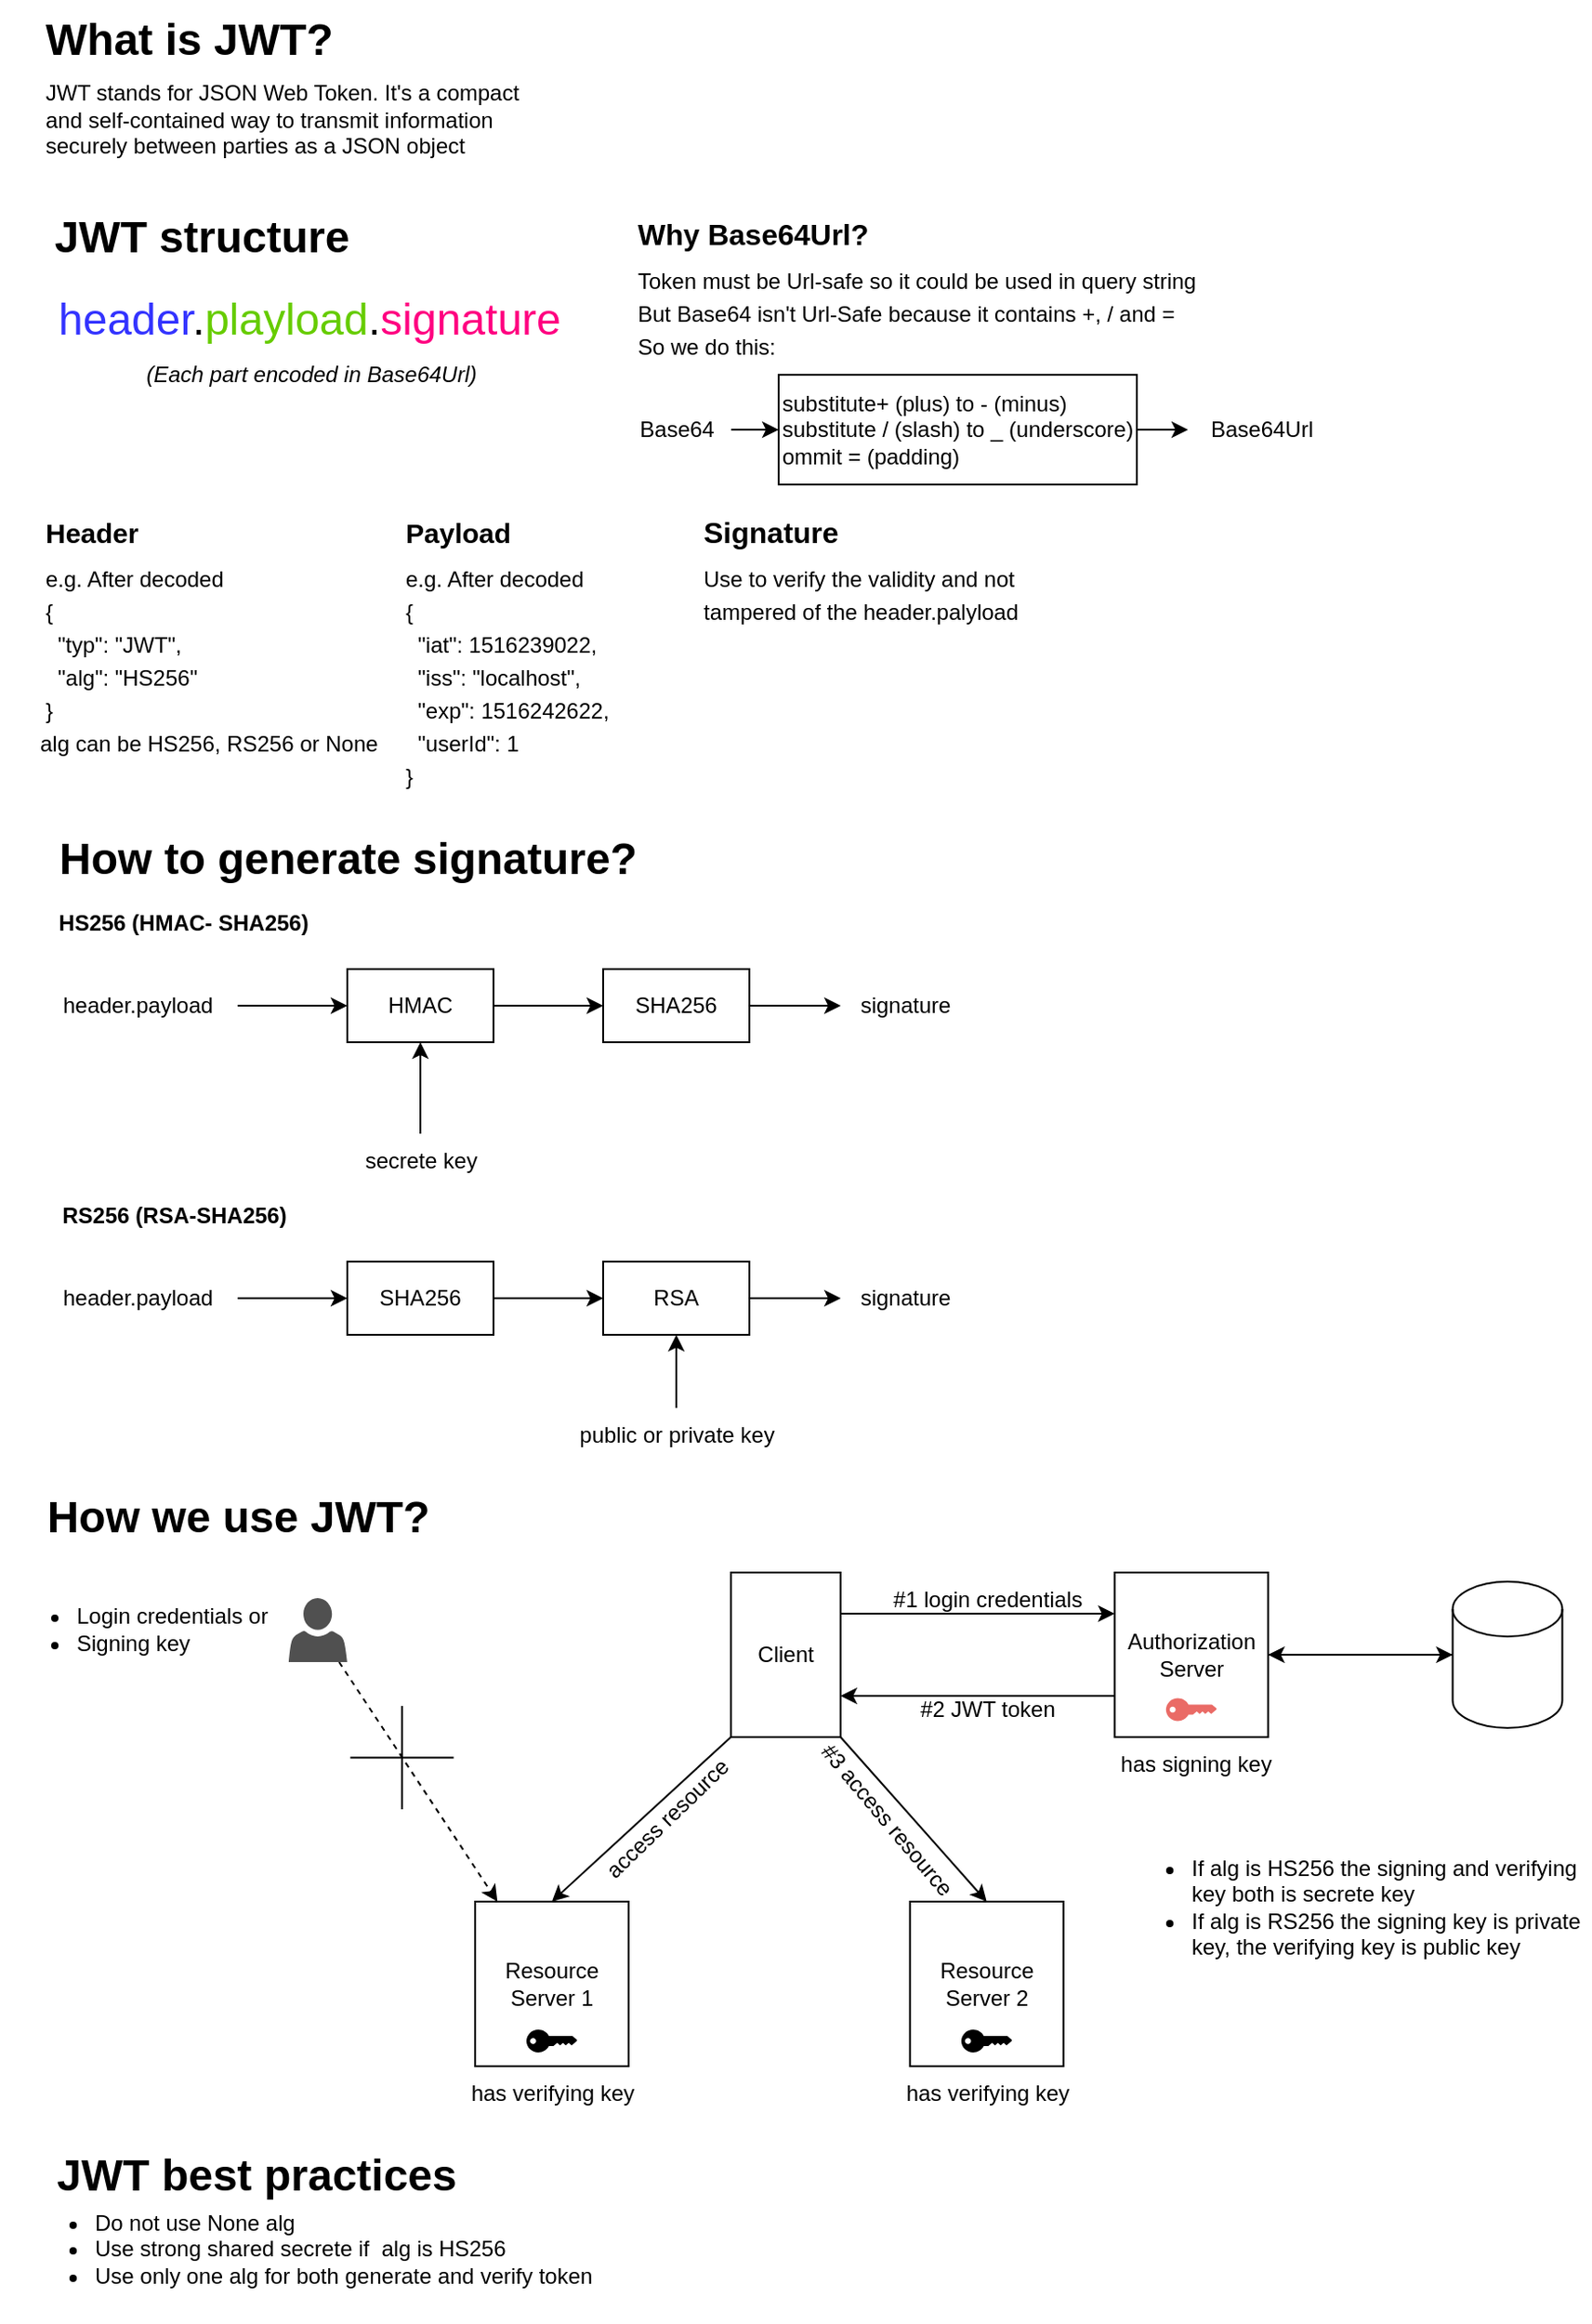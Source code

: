<mxfile version="22.1.18" type="device">
  <diagram name="Trang-1" id="9uzFGMzKgci4obDx8BbH">
    <mxGraphModel dx="2261" dy="780" grid="1" gridSize="10" guides="1" tooltips="1" connect="1" arrows="1" fold="1" page="1" pageScale="1" pageWidth="827" pageHeight="1169" math="0" shadow="0">
      <root>
        <mxCell id="0" />
        <mxCell id="1" parent="0" />
        <mxCell id="7FaNyb0Msy0RDPHE5Png-1" value="&lt;h1 style=&quot;line-height: 50%;&quot;&gt;What is JWT?&lt;/h1&gt;JWT stands for JSON Web Token. It&#39;s a compact and self-contained way to transmit information securely between parties as a JSON object" style="text;html=1;strokeColor=none;fillColor=none;spacing=5;spacingTop=-20;whiteSpace=wrap;overflow=hidden;rounded=0;" vertex="1" parent="1">
          <mxGeometry x="-640" y="20" width="270" height="80" as="geometry" />
        </mxCell>
        <mxCell id="7FaNyb0Msy0RDPHE5Png-3" value="&lt;font color=&quot;#3333ff&quot; style=&quot;font-size: 24px;&quot;&gt;header&lt;/font&gt;.&lt;font color=&quot;#66cc00&quot; style=&quot;font-size: 24px;&quot;&gt;playload&lt;/font&gt;.&lt;font color=&quot;#ff0080&quot; style=&quot;font-size: 24px;&quot;&gt;signature&lt;/font&gt;" style="text;html=1;strokeColor=none;fillColor=none;align=left;verticalAlign=middle;whiteSpace=wrap;rounded=0;fontSize=24;" vertex="1" parent="1">
          <mxGeometry x="-630" y="170" width="280" height="30" as="geometry" />
        </mxCell>
        <mxCell id="7FaNyb0Msy0RDPHE5Png-81" value="&lt;i&gt;(Each part encoded in Base64Url)&lt;/i&gt;" style="text;html=1;align=center;verticalAlign=middle;resizable=0;points=[];autosize=1;strokeColor=none;fillColor=none;" vertex="1" parent="1">
          <mxGeometry x="-590" y="200" width="200" height="30" as="geometry" />
        </mxCell>
        <mxCell id="7FaNyb0Msy0RDPHE5Png-92" value="" style="group" vertex="1" connectable="0" parent="1">
          <mxGeometry x="-320" y="120" width="390" height="155" as="geometry" />
        </mxCell>
        <mxCell id="7FaNyb0Msy0RDPHE5Png-5" value="Base64" style="text;html=1;align=center;verticalAlign=middle;resizable=0;points=[];autosize=1;strokeColor=none;fillColor=none;spacing=0;" vertex="1" parent="7FaNyb0Msy0RDPHE5Png-92">
          <mxGeometry y="115" width="60" height="20" as="geometry" />
        </mxCell>
        <mxCell id="7FaNyb0Msy0RDPHE5Png-6" value="&lt;div style=&quot;&quot;&gt;&lt;span style=&quot;background-color: initial;&quot;&gt;substitute+ (plus) to - (minus)&lt;/span&gt;&lt;/div&gt;&lt;div style=&quot;&quot;&gt;&lt;span style=&quot;background-color: initial;&quot;&gt;substitute / (slash) to _ (underscore)&lt;/span&gt;&lt;/div&gt;&lt;div style=&quot;&quot;&gt;&lt;span style=&quot;background-color: initial;&quot;&gt;ommit = (padding)&lt;/span&gt;&lt;/div&gt;" style="whiteSpace=wrap;html=1;align=left;" vertex="1" parent="7FaNyb0Msy0RDPHE5Png-92">
          <mxGeometry x="86" y="95" width="196" height="60" as="geometry" />
        </mxCell>
        <mxCell id="7FaNyb0Msy0RDPHE5Png-8" style="edgeStyle=orthogonalEdgeStyle;rounded=0;orthogonalLoop=1;jettySize=auto;html=1;" edge="1" parent="7FaNyb0Msy0RDPHE5Png-92" source="7FaNyb0Msy0RDPHE5Png-5" target="7FaNyb0Msy0RDPHE5Png-6">
          <mxGeometry relative="1" as="geometry" />
        </mxCell>
        <mxCell id="7FaNyb0Msy0RDPHE5Png-7" value="Base64Url" style="text;html=1;align=center;verticalAlign=middle;resizable=0;points=[];autosize=1;strokeColor=none;fillColor=none;spacing=0;" vertex="1" parent="7FaNyb0Msy0RDPHE5Png-92">
          <mxGeometry x="310" y="115" width="80" height="20" as="geometry" />
        </mxCell>
        <mxCell id="7FaNyb0Msy0RDPHE5Png-9" style="edgeStyle=orthogonalEdgeStyle;rounded=0;orthogonalLoop=1;jettySize=auto;html=1;" edge="1" parent="7FaNyb0Msy0RDPHE5Png-92" source="7FaNyb0Msy0RDPHE5Png-6" target="7FaNyb0Msy0RDPHE5Png-7">
          <mxGeometry relative="1" as="geometry" />
        </mxCell>
        <mxCell id="7FaNyb0Msy0RDPHE5Png-11" value="&lt;h1 style=&quot;line-height: 50%;&quot;&gt;&lt;font style=&quot;font-size: 16px;&quot;&gt;Why Base64Url?&lt;/font&gt;&lt;/h1&gt;&lt;p style=&quot;line-height: 50%;&quot;&gt;Token must be Url-safe so it could be used in query string&lt;/p&gt;&lt;p style=&quot;line-height: 50%;&quot;&gt;&lt;span style=&quot;background-color: initial;&quot;&gt;But Base64 isn&#39;t Url-Safe because it contains +, / and =&lt;/span&gt;&lt;/p&gt;&lt;p style=&quot;line-height: 50%;&quot;&gt;&lt;span style=&quot;background-color: initial;&quot;&gt;So we do this:&lt;/span&gt;&lt;/p&gt;" style="text;html=1;strokeColor=none;fillColor=none;spacing=9;spacingTop=-20;whiteSpace=wrap;overflow=hidden;rounded=0;" vertex="1" parent="7FaNyb0Msy0RDPHE5Png-92">
          <mxGeometry width="350" height="90" as="geometry" />
        </mxCell>
        <mxCell id="7FaNyb0Msy0RDPHE5Png-93" value="JWT structure" style="text;html=1;align=center;verticalAlign=middle;resizable=0;points=[];autosize=1;strokeColor=none;fillColor=none;fontSize=24;fontStyle=1" vertex="1" parent="1">
          <mxGeometry x="-640" y="120" width="180" height="40" as="geometry" />
        </mxCell>
        <mxCell id="7FaNyb0Msy0RDPHE5Png-95" value="" style="group" vertex="1" connectable="0" parent="1">
          <mxGeometry x="-640" y="280" width="550" height="167" as="geometry" />
        </mxCell>
        <mxCell id="7FaNyb0Msy0RDPHE5Png-87" value="&lt;h1 style=&quot;line-height: 50%;&quot;&gt;&lt;font style=&quot;font-size: 15px;&quot;&gt;Payload&lt;/font&gt;&lt;/h1&gt;&lt;p style=&quot;line-height: 50%;&quot;&gt;e.g. After decoded&lt;/p&gt;&lt;p style=&quot;line-height: 50%;&quot;&gt;{&lt;/p&gt;&lt;p style=&quot;line-height: 50%;&quot;&gt;&amp;nbsp; &quot;iat&quot;: 1516239022,&lt;/p&gt;&lt;p style=&quot;line-height: 50%;&quot;&gt;&amp;nbsp; &quot;iss&quot;: &quot;localhost&quot;,&lt;/p&gt;&lt;p style=&quot;line-height: 50%;&quot;&gt;&amp;nbsp; &quot;exp&quot;: 1516242622,&lt;/p&gt;&lt;p style=&quot;line-height: 50%;&quot;&gt;&amp;nbsp; &quot;userId&quot;: 1&lt;/p&gt;&lt;p style=&quot;line-height: 50%;&quot;&gt;}&lt;/p&gt;" style="text;html=1;strokeColor=none;fillColor=none;spacing=5;spacingTop=-20;whiteSpace=wrap;overflow=hidden;rounded=0;" vertex="1" parent="7FaNyb0Msy0RDPHE5Png-95">
          <mxGeometry x="197" y="7" width="163" height="160" as="geometry" />
        </mxCell>
        <mxCell id="7FaNyb0Msy0RDPHE5Png-91" value="&lt;h1 style=&quot;line-height: 50%;&quot;&gt;&lt;font style=&quot;font-size: 16px;&quot;&gt;Signature&lt;/font&gt;&lt;/h1&gt;&lt;p style=&quot;line-height: 50%;&quot;&gt;Use to verify the validity and not&lt;/p&gt;&lt;p style=&quot;line-height: 50%;&quot;&gt;tampered of the header.palyload&lt;/p&gt;" style="text;html=1;strokeColor=none;fillColor=none;spacing=5;spacingTop=-20;whiteSpace=wrap;overflow=hidden;rounded=0;" vertex="1" parent="7FaNyb0Msy0RDPHE5Png-95">
          <mxGeometry x="360" y="7" width="190" height="90" as="geometry" />
        </mxCell>
        <mxCell id="7FaNyb0Msy0RDPHE5Png-94" value="" style="group" vertex="1" connectable="0" parent="7FaNyb0Msy0RDPHE5Png-95">
          <mxGeometry y="7" width="190" height="145" as="geometry" />
        </mxCell>
        <mxCell id="7FaNyb0Msy0RDPHE5Png-83" value="&lt;h1 style=&quot;line-height: 50%;&quot;&gt;&lt;font style=&quot;font-size: 15px;&quot;&gt;Header&lt;/font&gt;&lt;/h1&gt;&lt;p style=&quot;line-height: 50%;&quot;&gt;e.g. After decoded&lt;/p&gt;&lt;p style=&quot;line-height: 50%;&quot;&gt;{&lt;/p&gt;&lt;p style=&quot;line-height: 50%;&quot;&gt;&amp;nbsp; &quot;typ&quot;: &quot;JWT&quot;,&lt;/p&gt;&lt;p style=&quot;line-height: 50%;&quot;&gt;&amp;nbsp; &quot;alg&quot;: &quot;HS256&quot;&lt;/p&gt;&lt;p style=&quot;line-height: 50%;&quot;&gt;}&lt;/p&gt;" style="text;html=1;strokeColor=none;fillColor=none;spacing=5;spacingTop=-20;whiteSpace=wrap;overflow=hidden;rounded=0;" vertex="1" parent="7FaNyb0Msy0RDPHE5Png-94">
          <mxGeometry width="190" height="120" as="geometry" />
        </mxCell>
        <mxCell id="7FaNyb0Msy0RDPHE5Png-86" value="alg can be HS256, RS256 or None" style="text;html=1;strokeColor=none;fillColor=none;align=left;verticalAlign=middle;whiteSpace=wrap;rounded=0;" vertex="1" parent="7FaNyb0Msy0RDPHE5Png-94">
          <mxGeometry y="115" width="190" height="30" as="geometry" />
        </mxCell>
        <mxCell id="7FaNyb0Msy0RDPHE5Png-110" value="" style="group" vertex="1" connectable="0" parent="1">
          <mxGeometry x="-660" y="820" width="870" height="350" as="geometry" />
        </mxCell>
        <mxCell id="7FaNyb0Msy0RDPHE5Png-78" value="" style="group" vertex="1" connectable="0" parent="7FaNyb0Msy0RDPHE5Png-110">
          <mxGeometry y="50" width="870" height="300" as="geometry" />
        </mxCell>
        <mxCell id="7FaNyb0Msy0RDPHE5Png-13" value="" style="shape=cylinder3;whiteSpace=wrap;html=1;boundedLbl=1;backgroundOutline=1;size=15;" vertex="1" parent="7FaNyb0Msy0RDPHE5Png-78">
          <mxGeometry x="794.772" y="5" width="59.983" height="80" as="geometry" />
        </mxCell>
        <mxCell id="7FaNyb0Msy0RDPHE5Png-70" style="rounded=0;orthogonalLoop=1;jettySize=auto;html=1;exitX=0;exitY=1;exitDx=0;exitDy=0;targetPerimeterSpacing=6;sourcePerimeterSpacing=6;" edge="1" parent="7FaNyb0Msy0RDPHE5Png-78" source="7FaNyb0Msy0RDPHE5Png-17">
          <mxGeometry relative="1" as="geometry">
            <mxPoint x="337.903" y="68.75" as="sourcePoint" />
            <mxPoint x="301.913" y="180" as="targetPoint" />
          </mxGeometry>
        </mxCell>
        <mxCell id="7FaNyb0Msy0RDPHE5Png-17" value="Client" style="whiteSpace=wrap;html=1;" vertex="1" parent="7FaNyb0Msy0RDPHE5Png-78">
          <mxGeometry x="399.885" width="59.983" height="90" as="geometry" />
        </mxCell>
        <mxCell id="7FaNyb0Msy0RDPHE5Png-19" style="edgeStyle=orthogonalEdgeStyle;rounded=0;orthogonalLoop=1;jettySize=auto;html=1;exitX=1;exitY=0.5;exitDx=0;exitDy=0;" edge="1" parent="7FaNyb0Msy0RDPHE5Png-78" source="7FaNyb0Msy0RDPHE5Png-18" target="7FaNyb0Msy0RDPHE5Png-13">
          <mxGeometry relative="1" as="geometry" />
        </mxCell>
        <mxCell id="7FaNyb0Msy0RDPHE5Png-23" style="edgeStyle=orthogonalEdgeStyle;rounded=0;orthogonalLoop=1;jettySize=auto;html=1;exitX=0;exitY=0.75;exitDx=0;exitDy=0;entryX=1;entryY=0.75;entryDx=0;entryDy=0;" edge="1" parent="7FaNyb0Msy0RDPHE5Png-78" source="7FaNyb0Msy0RDPHE5Png-18" target="7FaNyb0Msy0RDPHE5Png-17">
          <mxGeometry relative="1" as="geometry" />
        </mxCell>
        <mxCell id="7FaNyb0Msy0RDPHE5Png-18" value="Authorization Server" style="whiteSpace=wrap;html=1;" vertex="1" parent="7FaNyb0Msy0RDPHE5Png-78">
          <mxGeometry x="609.825" width="83.976" height="90" as="geometry" />
        </mxCell>
        <mxCell id="7FaNyb0Msy0RDPHE5Png-20" style="edgeStyle=orthogonalEdgeStyle;rounded=0;orthogonalLoop=1;jettySize=auto;html=1;entryX=1;entryY=0.5;entryDx=0;entryDy=0;" edge="1" parent="7FaNyb0Msy0RDPHE5Png-78" source="7FaNyb0Msy0RDPHE5Png-13" target="7FaNyb0Msy0RDPHE5Png-18">
          <mxGeometry relative="1" as="geometry" />
        </mxCell>
        <mxCell id="7FaNyb0Msy0RDPHE5Png-21" style="edgeStyle=orthogonalEdgeStyle;rounded=0;orthogonalLoop=1;jettySize=auto;html=1;exitX=1;exitY=0.25;exitDx=0;exitDy=0;entryX=0;entryY=0.25;entryDx=0;entryDy=0;" edge="1" parent="7FaNyb0Msy0RDPHE5Png-78" source="7FaNyb0Msy0RDPHE5Png-17" target="7FaNyb0Msy0RDPHE5Png-18">
          <mxGeometry relative="1" as="geometry" />
        </mxCell>
        <mxCell id="7FaNyb0Msy0RDPHE5Png-22" value="#1 login credentials" style="text;html=1;align=center;verticalAlign=middle;resizable=0;points=[];autosize=1;strokeColor=none;fillColor=none;" vertex="1" parent="7FaNyb0Msy0RDPHE5Png-78">
          <mxGeometry x="474.864" width="130" height="30" as="geometry" />
        </mxCell>
        <mxCell id="7FaNyb0Msy0RDPHE5Png-26" value="#2 JWT token" style="text;html=1;align=center;verticalAlign=middle;resizable=0;points=[];autosize=1;strokeColor=none;fillColor=none;" vertex="1" parent="7FaNyb0Msy0RDPHE5Png-78">
          <mxGeometry x="489.859" y="60" width="100" height="30" as="geometry" />
        </mxCell>
        <mxCell id="7FaNyb0Msy0RDPHE5Png-28" value="Resource&lt;br&gt;Server 2" style="whiteSpace=wrap;html=1;" vertex="1" parent="7FaNyb0Msy0RDPHE5Png-78">
          <mxGeometry x="497.857" y="180" width="83.976" height="90" as="geometry" />
        </mxCell>
        <mxCell id="7FaNyb0Msy0RDPHE5Png-69" style="rounded=0;orthogonalLoop=1;jettySize=auto;html=1;exitX=1;exitY=1;exitDx=0;exitDy=0;entryX=0.5;entryY=0;entryDx=0;entryDy=0;" edge="1" parent="7FaNyb0Msy0RDPHE5Png-78" source="7FaNyb0Msy0RDPHE5Png-17" target="7FaNyb0Msy0RDPHE5Png-28">
          <mxGeometry relative="1" as="geometry">
            <mxPoint x="474.864" y="81.25" as="sourcePoint" />
            <mxPoint x="528.182" y="171.25" as="targetPoint" />
          </mxGeometry>
        </mxCell>
        <mxCell id="7FaNyb0Msy0RDPHE5Png-29" value="Resource&lt;br&gt;Server 1" style="whiteSpace=wrap;html=1;" vertex="1" parent="7FaNyb0Msy0RDPHE5Png-78">
          <mxGeometry x="259.925" y="180" width="83.976" height="90" as="geometry" />
        </mxCell>
        <mxCell id="7FaNyb0Msy0RDPHE5Png-36" value="" style="points=[[0,0.5,0],[0.24,0,0],[0.5,0.28,0],[0.995,0.475,0],[0.5,0.72,0],[0.24,1,0]];verticalLabelPosition=bottom;sketch=0;html=1;verticalAlign=top;aspect=fixed;align=center;pointerEvents=1;shape=mxgraph.cisco19.key;fillColor=#000000;strokeColor=none;" vertex="1" parent="7FaNyb0Msy0RDPHE5Png-78">
          <mxGeometry x="288.027" y="250" width="27.772" height="12.496" as="geometry" />
        </mxCell>
        <mxCell id="7FaNyb0Msy0RDPHE5Png-37" value="" style="points=[[0,0.5,0],[0.24,0,0],[0.5,0.28,0],[0.995,0.475,0],[0.5,0.72,0],[0.24,1,0]];verticalLabelPosition=bottom;sketch=0;html=1;verticalAlign=top;aspect=fixed;align=center;pointerEvents=1;shape=mxgraph.cisco19.key;fillColor=#000000;strokeColor=none;" vertex="1" parent="7FaNyb0Msy0RDPHE5Png-78">
          <mxGeometry x="525.959" y="250" width="27.772" height="12.496" as="geometry" />
        </mxCell>
        <mxCell id="7FaNyb0Msy0RDPHE5Png-38" value="" style="points=[[0,0.5,0],[0.24,0,0],[0.5,0.28,0],[0.995,0.475,0],[0.5,0.72,0],[0.24,1,0]];verticalLabelPosition=bottom;sketch=0;html=1;verticalAlign=top;aspect=fixed;align=center;pointerEvents=1;shape=mxgraph.cisco19.key;fillColor=#EA6B66;strokeColor=none;" vertex="1" parent="7FaNyb0Msy0RDPHE5Png-78">
          <mxGeometry x="637.927" y="68.75" width="27.772" height="12.496" as="geometry" />
        </mxCell>
        <mxCell id="7FaNyb0Msy0RDPHE5Png-40" value="has signing key" style="text;html=1;align=center;verticalAlign=middle;resizable=0;points=[];autosize=1;strokeColor=none;fillColor=none;" vertex="1" parent="7FaNyb0Msy0RDPHE5Png-78">
          <mxGeometry x="598.828" y="90" width="110" height="30" as="geometry" />
        </mxCell>
        <mxCell id="7FaNyb0Msy0RDPHE5Png-41" value="has verifying key" style="text;html=1;align=center;verticalAlign=middle;resizable=0;points=[];autosize=1;strokeColor=none;fillColor=none;" vertex="1" parent="7FaNyb0Msy0RDPHE5Png-78">
          <mxGeometry x="484.861" y="270" width="110" height="30" as="geometry" />
        </mxCell>
        <mxCell id="7FaNyb0Msy0RDPHE5Png-42" value="has verifying key" style="text;html=1;align=center;verticalAlign=middle;resizable=0;points=[];autosize=1;strokeColor=none;fillColor=none;" vertex="1" parent="7FaNyb0Msy0RDPHE5Png-78">
          <mxGeometry x="246.929" y="270" width="110" height="30" as="geometry" />
        </mxCell>
        <mxCell id="7FaNyb0Msy0RDPHE5Png-43" value="&lt;ul&gt;&lt;li&gt;If alg is HS256 the signing and verifying key both is secrete key&lt;/li&gt;&lt;li&gt;If alg is RS256 the signing key is private key, the verifying key is public key&lt;br&gt;&lt;/li&gt;&lt;/ul&gt;" style="text;strokeColor=none;fillColor=none;html=1;whiteSpace=wrap;verticalAlign=middle;overflow=hidden;" vertex="1" parent="7FaNyb0Msy0RDPHE5Png-78">
          <mxGeometry x="609.825" y="140" width="260.175" height="85" as="geometry" />
        </mxCell>
        <mxCell id="7FaNyb0Msy0RDPHE5Png-71" value="access resource" style="text;html=1;align=center;verticalAlign=middle;resizable=0;points=[];autosize=1;strokeColor=none;fillColor=none;rotation=316;" vertex="1" parent="7FaNyb0Msy0RDPHE5Png-78">
          <mxGeometry x="309.911" y="120" width="110" height="30" as="geometry" />
        </mxCell>
        <mxCell id="7FaNyb0Msy0RDPHE5Png-72" value="#3 access resource" style="text;html=1;align=center;verticalAlign=middle;resizable=0;points=[];autosize=1;strokeColor=none;fillColor=none;rotation=50;" vertex="1" parent="7FaNyb0Msy0RDPHE5Png-78">
          <mxGeometry x="419.876" y="120" width="130" height="30" as="geometry" />
        </mxCell>
        <mxCell id="7FaNyb0Msy0RDPHE5Png-76" style="rounded=0;orthogonalLoop=1;jettySize=auto;html=1;startSize=6;sourcePerimeterSpacing=0;targetPerimeterSpacing=0;dashed=1;" edge="1" parent="7FaNyb0Msy0RDPHE5Png-78" source="7FaNyb0Msy0RDPHE5Png-15" target="7FaNyb0Msy0RDPHE5Png-29">
          <mxGeometry relative="1" as="geometry" />
        </mxCell>
        <mxCell id="7FaNyb0Msy0RDPHE5Png-15" value="" style="sketch=0;pointerEvents=1;shadow=0;dashed=0;html=1;strokeColor=none;fillColor=#505050;labelPosition=center;verticalLabelPosition=bottom;verticalAlign=top;outlineConnect=0;align=center;shape=mxgraph.office.users.user;" vertex="1" parent="7FaNyb0Msy0RDPHE5Png-78">
          <mxGeometry x="157.955" y="13.99" width="31.991" height="35" as="geometry" />
        </mxCell>
        <mxCell id="7FaNyb0Msy0RDPHE5Png-39" value="&lt;ul&gt;&lt;li&gt;Login credentials or&lt;/li&gt;&lt;li&gt;Signing key&lt;/li&gt;&lt;/ul&gt;" style="text;strokeColor=none;fillColor=none;html=1;whiteSpace=wrap;verticalAlign=middle;overflow=hidden;" vertex="1" parent="7FaNyb0Msy0RDPHE5Png-78">
          <mxGeometry width="159.954" height="62.98" as="geometry" />
        </mxCell>
        <mxCell id="7FaNyb0Msy0RDPHE5Png-77" value="" style="shape=mxgraph.sysml.x;rotation=45;" vertex="1" parent="7FaNyb0Msy0RDPHE5Png-78">
          <mxGeometry x="199.943" y="81.25" width="39.989" height="40" as="geometry" />
        </mxCell>
        <mxCell id="7FaNyb0Msy0RDPHE5Png-103" value="How we use JWT?" style="text;html=1;align=center;verticalAlign=middle;resizable=0;points=[];autosize=1;strokeColor=none;fillColor=none;fontSize=24;fontStyle=1" vertex="1" parent="7FaNyb0Msy0RDPHE5Png-110">
          <mxGeometry x="15" width="230" height="40" as="geometry" />
        </mxCell>
        <mxCell id="7FaNyb0Msy0RDPHE5Png-112" value="" style="group" vertex="1" connectable="0" parent="1">
          <mxGeometry x="-650" y="1180" width="340" height="100" as="geometry" />
        </mxCell>
        <mxCell id="7FaNyb0Msy0RDPHE5Png-108" value="JWT best practices" style="text;html=1;align=center;verticalAlign=middle;resizable=0;points=[];autosize=1;strokeColor=none;fillColor=none;fontSize=24;fontStyle=1" vertex="1" parent="7FaNyb0Msy0RDPHE5Png-112">
          <mxGeometry x="10" width="240" height="40" as="geometry" />
        </mxCell>
        <mxCell id="7FaNyb0Msy0RDPHE5Png-111" value="&lt;ul&gt;&lt;li&gt;Do not use None alg&lt;/li&gt;&lt;li style=&quot;&quot;&gt;Use strong shared secrete if&amp;nbsp; alg is HS256&amp;nbsp;&lt;/li&gt;&lt;li style=&quot;&quot;&gt;Use only one alg for both generate and verify token&lt;/li&gt;&lt;/ul&gt;" style="text;html=1;align=left;verticalAlign=middle;resizable=0;points=[];autosize=1;strokeColor=none;fillColor=none;" vertex="1" parent="7FaNyb0Msy0RDPHE5Png-112">
          <mxGeometry y="20" width="340" height="80" as="geometry" />
        </mxCell>
        <mxCell id="7FaNyb0Msy0RDPHE5Png-97" value="RS256 (RSA-SHA256)" style="text;html=1;align=center;verticalAlign=middle;resizable=0;points=[];autosize=1;strokeColor=none;fillColor=none;fontStyle=1" vertex="1" parent="1">
          <mxGeometry x="-640" y="660" width="150" height="30" as="geometry" />
        </mxCell>
        <mxCell id="7FaNyb0Msy0RDPHE5Png-114" value="" style="group" vertex="1" connectable="0" parent="1">
          <mxGeometry x="-640" y="460" width="574" height="359" as="geometry" />
        </mxCell>
        <mxCell id="7FaNyb0Msy0RDPHE5Png-101" value="How to generate signature?" style="text;html=1;align=center;verticalAlign=middle;resizable=0;points=[];autosize=1;strokeColor=none;fillColor=none;fontSize=24;fontStyle=1" vertex="1" parent="7FaNyb0Msy0RDPHE5Png-114">
          <mxGeometry width="340" height="40" as="geometry" />
        </mxCell>
        <mxCell id="7FaNyb0Msy0RDPHE5Png-65" value="" style="group" vertex="1" connectable="0" parent="7FaNyb0Msy0RDPHE5Png-114">
          <mxGeometry y="230" width="574" height="129" as="geometry" />
        </mxCell>
        <mxCell id="7FaNyb0Msy0RDPHE5Png-55" value="SHA256" style="whiteSpace=wrap;html=1;" vertex="1" parent="7FaNyb0Msy0RDPHE5Png-65">
          <mxGeometry x="170" y="10" width="80" height="40" as="geometry" />
        </mxCell>
        <mxCell id="7FaNyb0Msy0RDPHE5Png-56" value="RSA" style="whiteSpace=wrap;html=1;" vertex="1" parent="7FaNyb0Msy0RDPHE5Png-65">
          <mxGeometry x="310" y="10" width="80" height="40" as="geometry" />
        </mxCell>
        <mxCell id="7FaNyb0Msy0RDPHE5Png-57" style="edgeStyle=orthogonalEdgeStyle;rounded=0;orthogonalLoop=1;jettySize=auto;html=1;exitX=1;exitY=0.5;exitDx=0;exitDy=0;entryX=0;entryY=0.5;entryDx=0;entryDy=0;" edge="1" parent="7FaNyb0Msy0RDPHE5Png-65" source="7FaNyb0Msy0RDPHE5Png-55" target="7FaNyb0Msy0RDPHE5Png-56">
          <mxGeometry relative="1" as="geometry" />
        </mxCell>
        <mxCell id="7FaNyb0Msy0RDPHE5Png-58" style="edgeStyle=orthogonalEdgeStyle;rounded=0;orthogonalLoop=1;jettySize=auto;html=1;entryX=0;entryY=0.5;entryDx=0;entryDy=0;" edge="1" parent="7FaNyb0Msy0RDPHE5Png-65" source="7FaNyb0Msy0RDPHE5Png-59" target="7FaNyb0Msy0RDPHE5Png-55">
          <mxGeometry relative="1" as="geometry" />
        </mxCell>
        <mxCell id="7FaNyb0Msy0RDPHE5Png-59" value="header.payload" style="text;html=1;align=center;verticalAlign=middle;resizable=0;points=[];autosize=1;strokeColor=none;fillColor=none;" vertex="1" parent="7FaNyb0Msy0RDPHE5Png-65">
          <mxGeometry y="15" width="110" height="30" as="geometry" />
        </mxCell>
        <mxCell id="7FaNyb0Msy0RDPHE5Png-64" style="edgeStyle=orthogonalEdgeStyle;rounded=0;orthogonalLoop=1;jettySize=auto;html=1;entryX=0.5;entryY=1;entryDx=0;entryDy=0;" edge="1" parent="7FaNyb0Msy0RDPHE5Png-65" source="7FaNyb0Msy0RDPHE5Png-61" target="7FaNyb0Msy0RDPHE5Png-56">
          <mxGeometry relative="1" as="geometry" />
        </mxCell>
        <mxCell id="7FaNyb0Msy0RDPHE5Png-61" value="public or private key" style="text;html=1;align=center;verticalAlign=middle;resizable=0;points=[];autosize=1;strokeColor=none;fillColor=none;" vertex="1" parent="7FaNyb0Msy0RDPHE5Png-65">
          <mxGeometry x="285" y="90" width="130" height="30" as="geometry" />
        </mxCell>
        <mxCell id="7FaNyb0Msy0RDPHE5Png-62" value="signature" style="text;html=1;align=center;verticalAlign=middle;resizable=0;points=[];autosize=1;strokeColor=none;fillColor=none;" vertex="1" parent="7FaNyb0Msy0RDPHE5Png-65">
          <mxGeometry x="440" y="15" width="70" height="30" as="geometry" />
        </mxCell>
        <mxCell id="7FaNyb0Msy0RDPHE5Png-63" style="edgeStyle=orthogonalEdgeStyle;rounded=0;orthogonalLoop=1;jettySize=auto;html=1;" edge="1" parent="7FaNyb0Msy0RDPHE5Png-65" source="7FaNyb0Msy0RDPHE5Png-56" target="7FaNyb0Msy0RDPHE5Png-62">
          <mxGeometry relative="1" as="geometry" />
        </mxCell>
        <mxCell id="7FaNyb0Msy0RDPHE5Png-113" value="" style="group" vertex="1" connectable="0" parent="7FaNyb0Msy0RDPHE5Png-114">
          <mxGeometry y="40" width="510" height="160" as="geometry" />
        </mxCell>
        <mxCell id="7FaNyb0Msy0RDPHE5Png-96" value="HS256 (HMAC- SHA256)" style="text;html=1;align=center;verticalAlign=middle;resizable=0;points=[];autosize=1;strokeColor=none;fillColor=none;fontStyle=1" vertex="1" parent="7FaNyb0Msy0RDPHE5Png-113">
          <mxGeometry width="160" height="30" as="geometry" />
        </mxCell>
        <mxCell id="7FaNyb0Msy0RDPHE5Png-44" value="HMAC" style="whiteSpace=wrap;html=1;" vertex="1" parent="7FaNyb0Msy0RDPHE5Png-113">
          <mxGeometry x="170" y="40" width="80" height="40" as="geometry" />
        </mxCell>
        <mxCell id="7FaNyb0Msy0RDPHE5Png-45" value="SHA256" style="whiteSpace=wrap;html=1;" vertex="1" parent="7FaNyb0Msy0RDPHE5Png-113">
          <mxGeometry x="310" y="40" width="80" height="40" as="geometry" />
        </mxCell>
        <mxCell id="7FaNyb0Msy0RDPHE5Png-50" style="edgeStyle=orthogonalEdgeStyle;rounded=0;orthogonalLoop=1;jettySize=auto;html=1;exitX=1;exitY=0.5;exitDx=0;exitDy=0;entryX=0;entryY=0.5;entryDx=0;entryDy=0;" edge="1" parent="7FaNyb0Msy0RDPHE5Png-113" source="7FaNyb0Msy0RDPHE5Png-44" target="7FaNyb0Msy0RDPHE5Png-45">
          <mxGeometry relative="1" as="geometry" />
        </mxCell>
        <mxCell id="7FaNyb0Msy0RDPHE5Png-48" style="edgeStyle=orthogonalEdgeStyle;rounded=0;orthogonalLoop=1;jettySize=auto;html=1;entryX=0;entryY=0.5;entryDx=0;entryDy=0;" edge="1" parent="7FaNyb0Msy0RDPHE5Png-113" source="7FaNyb0Msy0RDPHE5Png-46" target="7FaNyb0Msy0RDPHE5Png-44">
          <mxGeometry relative="1" as="geometry" />
        </mxCell>
        <mxCell id="7FaNyb0Msy0RDPHE5Png-46" value="header.payload" style="text;html=1;align=center;verticalAlign=middle;resizable=0;points=[];autosize=1;strokeColor=none;fillColor=none;" vertex="1" parent="7FaNyb0Msy0RDPHE5Png-113">
          <mxGeometry y="45" width="110" height="30" as="geometry" />
        </mxCell>
        <mxCell id="7FaNyb0Msy0RDPHE5Png-49" style="edgeStyle=orthogonalEdgeStyle;rounded=0;orthogonalLoop=1;jettySize=auto;html=1;entryX=0.5;entryY=1;entryDx=0;entryDy=0;" edge="1" parent="7FaNyb0Msy0RDPHE5Png-113" source="7FaNyb0Msy0RDPHE5Png-47" target="7FaNyb0Msy0RDPHE5Png-44">
          <mxGeometry relative="1" as="geometry" />
        </mxCell>
        <mxCell id="7FaNyb0Msy0RDPHE5Png-47" value="secrete key" style="text;html=1;align=center;verticalAlign=middle;resizable=0;points=[];autosize=1;strokeColor=none;fillColor=none;" vertex="1" parent="7FaNyb0Msy0RDPHE5Png-113">
          <mxGeometry x="170" y="130" width="80" height="30" as="geometry" />
        </mxCell>
        <mxCell id="7FaNyb0Msy0RDPHE5Png-51" value="signature" style="text;html=1;align=center;verticalAlign=middle;resizable=0;points=[];autosize=1;strokeColor=none;fillColor=none;" vertex="1" parent="7FaNyb0Msy0RDPHE5Png-113">
          <mxGeometry x="440" y="45" width="70" height="30" as="geometry" />
        </mxCell>
        <mxCell id="7FaNyb0Msy0RDPHE5Png-52" style="edgeStyle=orthogonalEdgeStyle;rounded=0;orthogonalLoop=1;jettySize=auto;html=1;" edge="1" parent="7FaNyb0Msy0RDPHE5Png-113" source="7FaNyb0Msy0RDPHE5Png-45" target="7FaNyb0Msy0RDPHE5Png-51">
          <mxGeometry relative="1" as="geometry" />
        </mxCell>
      </root>
    </mxGraphModel>
  </diagram>
</mxfile>
